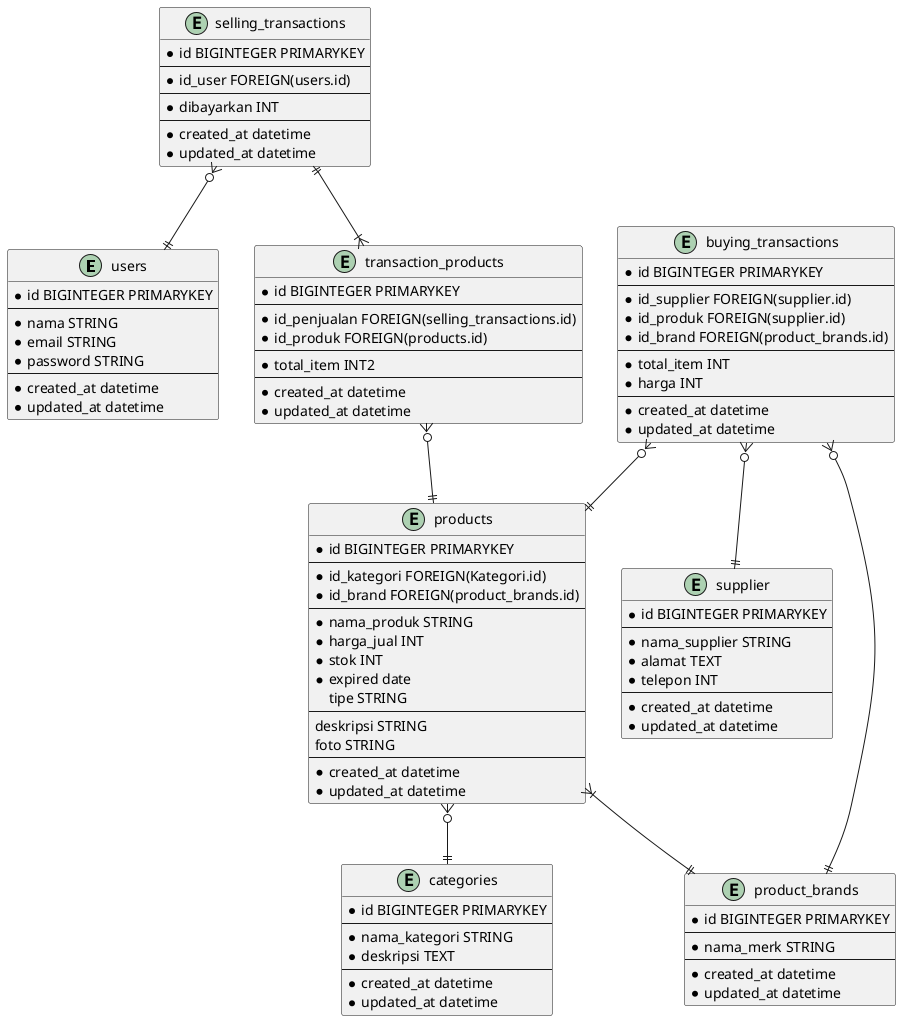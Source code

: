 @startuml

entity users {
    * id BIGINTEGER PRIMARYKEY
    --
    * nama STRING
    * email STRING
    * password STRING
    --
    * created_at datetime
    * updated_at datetime
}

entity supplier {
    * id BIGINTEGER PRIMARYKEY
    --
    * nama_supplier STRING
    * alamat TEXT
    * telepon INT
    --
    * created_at datetime
    * updated_at datetime
}

entity categories {
    * id BIGINTEGER PRIMARYKEY
    --
    * nama_kategori STRING
    * deskripsi TEXT
    --
    * created_at datetime
    * updated_at datetime
}

entity products {
    * id BIGINTEGER PRIMARYKEY
    --
    * id_kategori FOREIGN(Kategori.id)
    * id_brand FOREIGN(product_brands.id)
    --
    * nama_produk STRING
    * harga_jual INT
    * stok INT
    * expired date
    tipe STRING
    --
    deskripsi STRING
    foto STRING
    --
    * created_at datetime
    * updated_at datetime
}

entity product_brands {
    * id BIGINTEGER PRIMARYKEY
    --
    * nama_merk STRING
    --
    * created_at datetime
    * updated_at datetime
}

entity buying_transactions {
    * id BIGINTEGER PRIMARYKEY
    --
    * id_supplier FOREIGN(supplier.id)
    * id_produk FOREIGN(supplier.id)
    * id_brand FOREIGN(product_brands.id)
    --
    * total_item INT
    * harga INT
    --
    * created_at datetime
    * updated_at datetime
}

entity selling_transactions {
    * id BIGINTEGER PRIMARYKEY
    --
    * id_user FOREIGN(users.id)
    --
    * dibayarkan INT
    --
    * created_at datetime
    * updated_at datetime
}

entity transaction_products {
    * id BIGINTEGER PRIMARYKEY
    --
    * id_penjualan FOREIGN(selling_transactions.id)
    * id_produk FOREIGN(products.id)
    --
    * total_item INT2
    --
    * created_at datetime
    * updated_at datetime 
}

' entity recipes {
'     * id BIGINTEGER PRIMARYKEY
'     --
'     * foto STRING
'     --
'     * id_penjualan FOREIGN(selling_transactions.id)
'     --
'     * created_at datetime
'     * updated_at datetime
' }

' Relation
products }o--|| categories
buying_transactions }o--|| supplier
buying_transactions }o--|| products
buying_transactions }o--|| product_brands
products }|--|| product_brands

transaction_products }o--|| products
selling_transactions ||--|{ transaction_products

selling_transactions }o--|| users

' selling_transactions ||--o{ recipes

@enduml